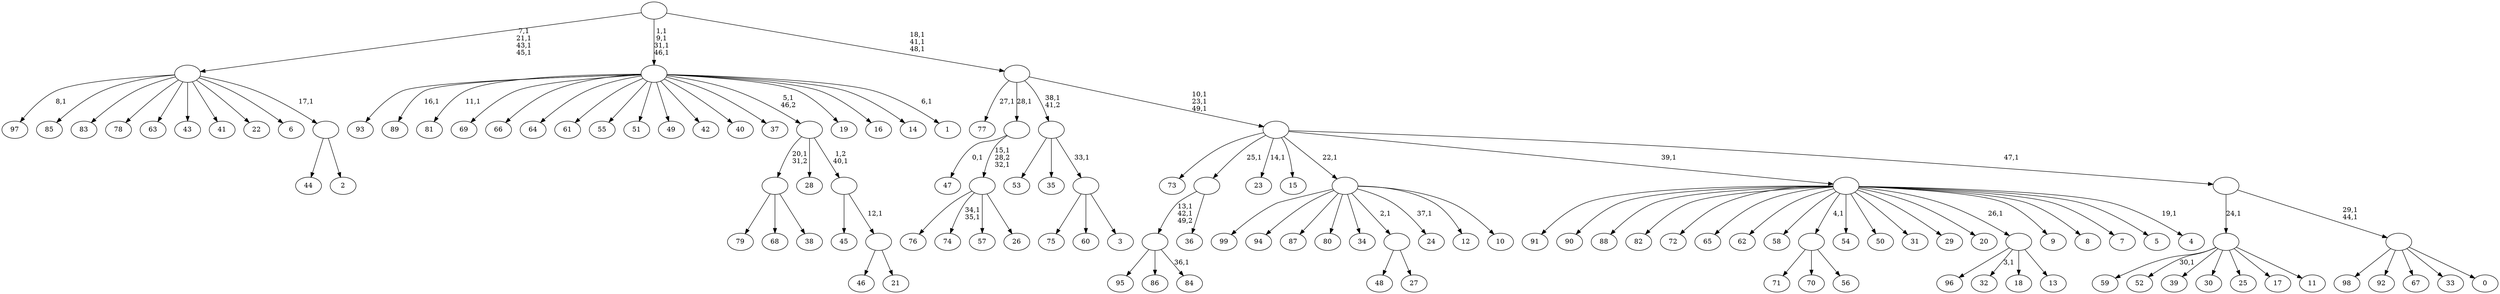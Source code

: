 digraph T {
	150 [label="99"]
	149 [label="98"]
	148 [label="97"]
	146 [label="96"]
	145 [label="95"]
	144 [label="94"]
	143 [label="93"]
	142 [label="92"]
	141 [label="91"]
	140 [label="90"]
	139 [label="89"]
	137 [label="88"]
	136 [label="87"]
	135 [label="86"]
	134 [label="85"]
	133 [label="84"]
	131 [label=""]
	129 [label="83"]
	128 [label="82"]
	127 [label="81"]
	125 [label="80"]
	124 [label="79"]
	123 [label="78"]
	122 [label="77"]
	120 [label="76"]
	119 [label="75"]
	118 [label="74"]
	115 [label="73"]
	114 [label="72"]
	113 [label="71"]
	112 [label="70"]
	111 [label="69"]
	110 [label="68"]
	109 [label="67"]
	108 [label="66"]
	107 [label="65"]
	106 [label="64"]
	105 [label="63"]
	104 [label="62"]
	103 [label="61"]
	102 [label="60"]
	101 [label="59"]
	100 [label="58"]
	99 [label="57"]
	98 [label="56"]
	97 [label=""]
	96 [label="55"]
	95 [label="54"]
	94 [label="53"]
	93 [label="52"]
	91 [label="51"]
	90 [label="50"]
	89 [label="49"]
	88 [label="48"]
	87 [label="47"]
	85 [label="46"]
	84 [label="45"]
	83 [label="44"]
	82 [label="43"]
	81 [label="42"]
	80 [label="41"]
	79 [label="40"]
	78 [label="39"]
	77 [label="38"]
	76 [label=""]
	75 [label="37"]
	74 [label="36"]
	73 [label=""]
	72 [label="35"]
	71 [label="34"]
	70 [label="33"]
	69 [label="32"]
	67 [label="31"]
	66 [label="30"]
	65 [label="29"]
	64 [label="28"]
	63 [label="27"]
	62 [label=""]
	61 [label="26"]
	60 [label=""]
	58 [label=""]
	57 [label="25"]
	56 [label="24"]
	54 [label="23"]
	52 [label="22"]
	51 [label="21"]
	50 [label=""]
	49 [label=""]
	48 [label=""]
	47 [label="20"]
	46 [label="19"]
	45 [label="18"]
	44 [label="17"]
	43 [label="16"]
	42 [label="15"]
	41 [label="14"]
	40 [label="13"]
	39 [label=""]
	38 [label="12"]
	37 [label="11"]
	36 [label=""]
	35 [label="10"]
	34 [label=""]
	33 [label="9"]
	32 [label="8"]
	31 [label="7"]
	30 [label="6"]
	29 [label="5"]
	28 [label="4"]
	26 [label=""]
	25 [label="3"]
	24 [label=""]
	23 [label=""]
	22 [label="2"]
	21 [label=""]
	20 [label=""]
	16 [label="1"]
	14 [label=""]
	10 [label="0"]
	9 [label=""]
	7 [label=""]
	6 [label=""]
	3 [label=""]
	0 [label=""]
	131 -> 133 [label="36,1"]
	131 -> 145 [label=""]
	131 -> 135 [label=""]
	97 -> 113 [label=""]
	97 -> 112 [label=""]
	97 -> 98 [label=""]
	76 -> 124 [label=""]
	76 -> 110 [label=""]
	76 -> 77 [label=""]
	73 -> 131 [label="13,1\n42,1\n49,2"]
	73 -> 74 [label=""]
	62 -> 88 [label=""]
	62 -> 63 [label=""]
	60 -> 118 [label="34,1\n35,1"]
	60 -> 120 [label=""]
	60 -> 99 [label=""]
	60 -> 61 [label=""]
	58 -> 60 [label="15,1\n28,2\n32,1"]
	58 -> 87 [label="0,1"]
	50 -> 85 [label=""]
	50 -> 51 [label=""]
	49 -> 84 [label=""]
	49 -> 50 [label="12,1"]
	48 -> 76 [label="20,1\n31,2"]
	48 -> 64 [label=""]
	48 -> 49 [label="1,2\n40,1"]
	39 -> 69 [label="3,1"]
	39 -> 146 [label=""]
	39 -> 45 [label=""]
	39 -> 40 [label=""]
	36 -> 93 [label="30,1"]
	36 -> 101 [label=""]
	36 -> 78 [label=""]
	36 -> 66 [label=""]
	36 -> 57 [label=""]
	36 -> 44 [label=""]
	36 -> 37 [label=""]
	34 -> 56 [label="37,1"]
	34 -> 150 [label=""]
	34 -> 144 [label=""]
	34 -> 136 [label=""]
	34 -> 125 [label=""]
	34 -> 71 [label=""]
	34 -> 62 [label="2,1"]
	34 -> 38 [label=""]
	34 -> 35 [label=""]
	26 -> 28 [label="19,1"]
	26 -> 141 [label=""]
	26 -> 140 [label=""]
	26 -> 137 [label=""]
	26 -> 128 [label=""]
	26 -> 114 [label=""]
	26 -> 107 [label=""]
	26 -> 104 [label=""]
	26 -> 100 [label=""]
	26 -> 97 [label="4,1"]
	26 -> 95 [label=""]
	26 -> 90 [label=""]
	26 -> 67 [label=""]
	26 -> 65 [label=""]
	26 -> 47 [label=""]
	26 -> 39 [label="26,1"]
	26 -> 33 [label=""]
	26 -> 32 [label=""]
	26 -> 31 [label=""]
	26 -> 29 [label=""]
	24 -> 119 [label=""]
	24 -> 102 [label=""]
	24 -> 25 [label=""]
	23 -> 94 [label=""]
	23 -> 72 [label=""]
	23 -> 24 [label="33,1"]
	21 -> 83 [label=""]
	21 -> 22 [label=""]
	20 -> 148 [label="8,1"]
	20 -> 134 [label=""]
	20 -> 129 [label=""]
	20 -> 123 [label=""]
	20 -> 105 [label=""]
	20 -> 82 [label=""]
	20 -> 80 [label=""]
	20 -> 52 [label=""]
	20 -> 30 [label=""]
	20 -> 21 [label="17,1"]
	14 -> 16 [label="6,1"]
	14 -> 127 [label="11,1"]
	14 -> 139 [label="16,1"]
	14 -> 143 [label=""]
	14 -> 111 [label=""]
	14 -> 108 [label=""]
	14 -> 106 [label=""]
	14 -> 103 [label=""]
	14 -> 96 [label=""]
	14 -> 91 [label=""]
	14 -> 89 [label=""]
	14 -> 81 [label=""]
	14 -> 79 [label=""]
	14 -> 75 [label=""]
	14 -> 48 [label="5,1\n46,2"]
	14 -> 46 [label=""]
	14 -> 43 [label=""]
	14 -> 41 [label=""]
	9 -> 149 [label=""]
	9 -> 142 [label=""]
	9 -> 109 [label=""]
	9 -> 70 [label=""]
	9 -> 10 [label=""]
	7 -> 9 [label="29,1\n44,1"]
	7 -> 36 [label="24,1"]
	6 -> 54 [label="14,1"]
	6 -> 115 [label=""]
	6 -> 73 [label="25,1"]
	6 -> 42 [label=""]
	6 -> 34 [label="22,1"]
	6 -> 26 [label="39,1"]
	6 -> 7 [label="47,1"]
	3 -> 6 [label="10,1\n23,1\n49,1"]
	3 -> 122 [label="27,1"]
	3 -> 58 [label="28,1"]
	3 -> 23 [label="38,1\n41,2"]
	0 -> 3 [label="18,1\n41,1\n48,1"]
	0 -> 14 [label="1,1\n9,1\n31,1\n46,1"]
	0 -> 20 [label="7,1\n21,1\n43,1\n45,1"]
}
